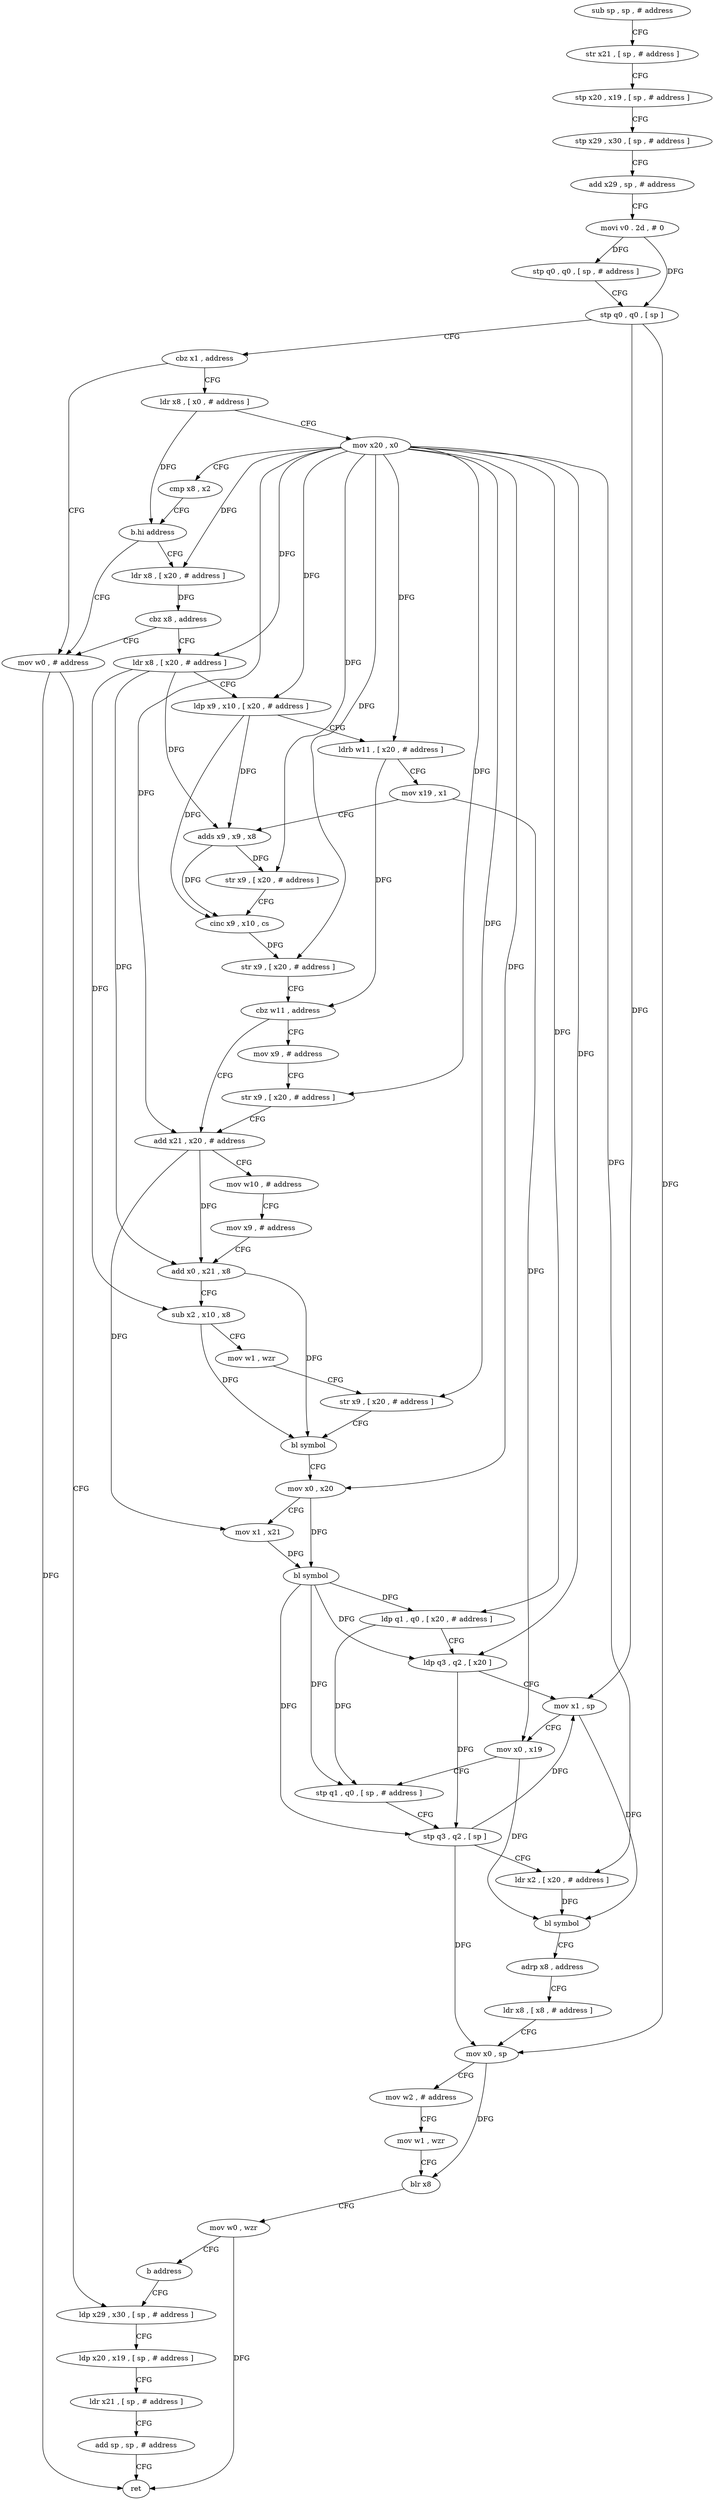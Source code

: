 digraph "func" {
"4215696" [label = "sub sp , sp , # address" ]
"4215700" [label = "str x21 , [ sp , # address ]" ]
"4215704" [label = "stp x20 , x19 , [ sp , # address ]" ]
"4215708" [label = "stp x29 , x30 , [ sp , # address ]" ]
"4215712" [label = "add x29 , sp , # address" ]
"4215716" [label = "movi v0 . 2d , # 0" ]
"4215720" [label = "stp q0 , q0 , [ sp , # address ]" ]
"4215724" [label = "stp q0 , q0 , [ sp ]" ]
"4215728" [label = "cbz x1 , address" ]
"4215756" [label = "mov w0 , # address" ]
"4215732" [label = "ldr x8 , [ x0 , # address ]" ]
"4215760" [label = "ldp x29 , x30 , [ sp , # address ]" ]
"4215736" [label = "mov x20 , x0" ]
"4215740" [label = "cmp x8 , x2" ]
"4215744" [label = "b.hi address" ]
"4215748" [label = "ldr x8 , [ x20 , # address ]" ]
"4215752" [label = "cbz x8 , address" ]
"4215780" [label = "ldr x8 , [ x20 , # address ]" ]
"4215784" [label = "ldp x9 , x10 , [ x20 , # address ]" ]
"4215788" [label = "ldrb w11 , [ x20 , # address ]" ]
"4215792" [label = "mov x19 , x1" ]
"4215796" [label = "adds x9 , x9 , x8" ]
"4215800" [label = "str x9 , [ x20 , # address ]" ]
"4215804" [label = "cinc x9 , x10 , cs" ]
"4215808" [label = "str x9 , [ x20 , # address ]" ]
"4215812" [label = "cbz w11 , address" ]
"4215824" [label = "add x21 , x20 , # address" ]
"4215816" [label = "mov x9 , # address" ]
"4215828" [label = "mov w10 , # address" ]
"4215832" [label = "mov x9 , # address" ]
"4215836" [label = "add x0 , x21 , x8" ]
"4215840" [label = "sub x2 , x10 , x8" ]
"4215844" [label = "mov w1 , wzr" ]
"4215848" [label = "str x9 , [ x20 , # address ]" ]
"4215852" [label = "bl symbol" ]
"4215856" [label = "mov x0 , x20" ]
"4215860" [label = "mov x1 , x21" ]
"4215864" [label = "bl symbol" ]
"4215868" [label = "ldp q1 , q0 , [ x20 , # address ]" ]
"4215872" [label = "ldp q3 , q2 , [ x20 ]" ]
"4215876" [label = "mov x1 , sp" ]
"4215880" [label = "mov x0 , x19" ]
"4215884" [label = "stp q1 , q0 , [ sp , # address ]" ]
"4215888" [label = "stp q3 , q2 , [ sp ]" ]
"4215892" [label = "ldr x2 , [ x20 , # address ]" ]
"4215896" [label = "bl symbol" ]
"4215900" [label = "adrp x8 , address" ]
"4215904" [label = "ldr x8 , [ x8 , # address ]" ]
"4215908" [label = "mov x0 , sp" ]
"4215912" [label = "mov w2 , # address" ]
"4215916" [label = "mov w1 , wzr" ]
"4215920" [label = "blr x8" ]
"4215924" [label = "mov w0 , wzr" ]
"4215928" [label = "b address" ]
"4215820" [label = "str x9 , [ x20 , # address ]" ]
"4215764" [label = "ldp x20 , x19 , [ sp , # address ]" ]
"4215768" [label = "ldr x21 , [ sp , # address ]" ]
"4215772" [label = "add sp , sp , # address" ]
"4215776" [label = "ret" ]
"4215696" -> "4215700" [ label = "CFG" ]
"4215700" -> "4215704" [ label = "CFG" ]
"4215704" -> "4215708" [ label = "CFG" ]
"4215708" -> "4215712" [ label = "CFG" ]
"4215712" -> "4215716" [ label = "CFG" ]
"4215716" -> "4215720" [ label = "DFG" ]
"4215716" -> "4215724" [ label = "DFG" ]
"4215720" -> "4215724" [ label = "CFG" ]
"4215724" -> "4215728" [ label = "CFG" ]
"4215724" -> "4215876" [ label = "DFG" ]
"4215724" -> "4215908" [ label = "DFG" ]
"4215728" -> "4215756" [ label = "CFG" ]
"4215728" -> "4215732" [ label = "CFG" ]
"4215756" -> "4215760" [ label = "CFG" ]
"4215756" -> "4215776" [ label = "DFG" ]
"4215732" -> "4215736" [ label = "CFG" ]
"4215732" -> "4215744" [ label = "DFG" ]
"4215760" -> "4215764" [ label = "CFG" ]
"4215736" -> "4215740" [ label = "CFG" ]
"4215736" -> "4215748" [ label = "DFG" ]
"4215736" -> "4215780" [ label = "DFG" ]
"4215736" -> "4215784" [ label = "DFG" ]
"4215736" -> "4215788" [ label = "DFG" ]
"4215736" -> "4215800" [ label = "DFG" ]
"4215736" -> "4215808" [ label = "DFG" ]
"4215736" -> "4215824" [ label = "DFG" ]
"4215736" -> "4215848" [ label = "DFG" ]
"4215736" -> "4215856" [ label = "DFG" ]
"4215736" -> "4215868" [ label = "DFG" ]
"4215736" -> "4215872" [ label = "DFG" ]
"4215736" -> "4215892" [ label = "DFG" ]
"4215736" -> "4215820" [ label = "DFG" ]
"4215740" -> "4215744" [ label = "CFG" ]
"4215744" -> "4215756" [ label = "CFG" ]
"4215744" -> "4215748" [ label = "CFG" ]
"4215748" -> "4215752" [ label = "DFG" ]
"4215752" -> "4215780" [ label = "CFG" ]
"4215752" -> "4215756" [ label = "CFG" ]
"4215780" -> "4215784" [ label = "CFG" ]
"4215780" -> "4215796" [ label = "DFG" ]
"4215780" -> "4215836" [ label = "DFG" ]
"4215780" -> "4215840" [ label = "DFG" ]
"4215784" -> "4215788" [ label = "CFG" ]
"4215784" -> "4215796" [ label = "DFG" ]
"4215784" -> "4215804" [ label = "DFG" ]
"4215788" -> "4215792" [ label = "CFG" ]
"4215788" -> "4215812" [ label = "DFG" ]
"4215792" -> "4215796" [ label = "CFG" ]
"4215792" -> "4215880" [ label = "DFG" ]
"4215796" -> "4215800" [ label = "DFG" ]
"4215796" -> "4215804" [ label = "DFG" ]
"4215800" -> "4215804" [ label = "CFG" ]
"4215804" -> "4215808" [ label = "DFG" ]
"4215808" -> "4215812" [ label = "CFG" ]
"4215812" -> "4215824" [ label = "CFG" ]
"4215812" -> "4215816" [ label = "CFG" ]
"4215824" -> "4215828" [ label = "CFG" ]
"4215824" -> "4215836" [ label = "DFG" ]
"4215824" -> "4215860" [ label = "DFG" ]
"4215816" -> "4215820" [ label = "CFG" ]
"4215828" -> "4215832" [ label = "CFG" ]
"4215832" -> "4215836" [ label = "CFG" ]
"4215836" -> "4215840" [ label = "CFG" ]
"4215836" -> "4215852" [ label = "DFG" ]
"4215840" -> "4215844" [ label = "CFG" ]
"4215840" -> "4215852" [ label = "DFG" ]
"4215844" -> "4215848" [ label = "CFG" ]
"4215848" -> "4215852" [ label = "CFG" ]
"4215852" -> "4215856" [ label = "CFG" ]
"4215856" -> "4215860" [ label = "CFG" ]
"4215856" -> "4215864" [ label = "DFG" ]
"4215860" -> "4215864" [ label = "DFG" ]
"4215864" -> "4215868" [ label = "DFG" ]
"4215864" -> "4215884" [ label = "DFG" ]
"4215864" -> "4215872" [ label = "DFG" ]
"4215864" -> "4215888" [ label = "DFG" ]
"4215868" -> "4215872" [ label = "CFG" ]
"4215868" -> "4215884" [ label = "DFG" ]
"4215872" -> "4215876" [ label = "CFG" ]
"4215872" -> "4215888" [ label = "DFG" ]
"4215876" -> "4215880" [ label = "CFG" ]
"4215876" -> "4215896" [ label = "DFG" ]
"4215880" -> "4215884" [ label = "CFG" ]
"4215880" -> "4215896" [ label = "DFG" ]
"4215884" -> "4215888" [ label = "CFG" ]
"4215888" -> "4215892" [ label = "CFG" ]
"4215888" -> "4215876" [ label = "DFG" ]
"4215888" -> "4215908" [ label = "DFG" ]
"4215892" -> "4215896" [ label = "DFG" ]
"4215896" -> "4215900" [ label = "CFG" ]
"4215900" -> "4215904" [ label = "CFG" ]
"4215904" -> "4215908" [ label = "CFG" ]
"4215908" -> "4215912" [ label = "CFG" ]
"4215908" -> "4215920" [ label = "DFG" ]
"4215912" -> "4215916" [ label = "CFG" ]
"4215916" -> "4215920" [ label = "CFG" ]
"4215920" -> "4215924" [ label = "CFG" ]
"4215924" -> "4215928" [ label = "CFG" ]
"4215924" -> "4215776" [ label = "DFG" ]
"4215928" -> "4215760" [ label = "CFG" ]
"4215820" -> "4215824" [ label = "CFG" ]
"4215764" -> "4215768" [ label = "CFG" ]
"4215768" -> "4215772" [ label = "CFG" ]
"4215772" -> "4215776" [ label = "CFG" ]
}

